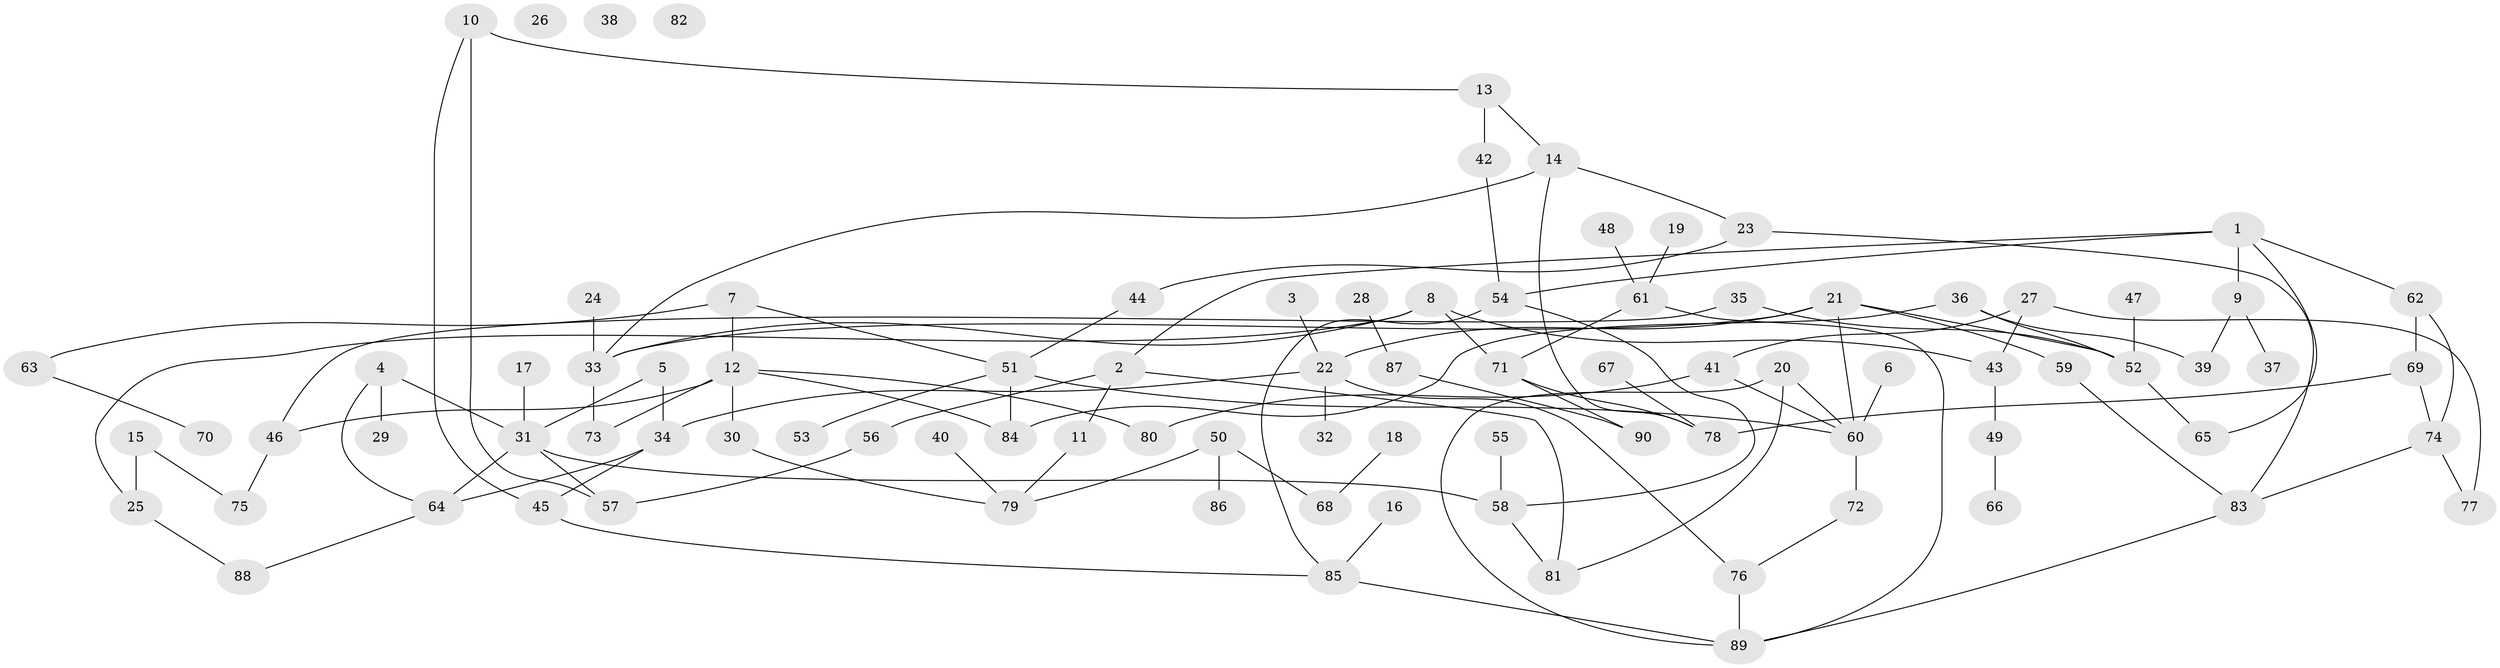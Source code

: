 // Generated by graph-tools (version 1.1) at 2025/33/03/09/25 02:33:35]
// undirected, 90 vertices, 118 edges
graph export_dot {
graph [start="1"]
  node [color=gray90,style=filled];
  1;
  2;
  3;
  4;
  5;
  6;
  7;
  8;
  9;
  10;
  11;
  12;
  13;
  14;
  15;
  16;
  17;
  18;
  19;
  20;
  21;
  22;
  23;
  24;
  25;
  26;
  27;
  28;
  29;
  30;
  31;
  32;
  33;
  34;
  35;
  36;
  37;
  38;
  39;
  40;
  41;
  42;
  43;
  44;
  45;
  46;
  47;
  48;
  49;
  50;
  51;
  52;
  53;
  54;
  55;
  56;
  57;
  58;
  59;
  60;
  61;
  62;
  63;
  64;
  65;
  66;
  67;
  68;
  69;
  70;
  71;
  72;
  73;
  74;
  75;
  76;
  77;
  78;
  79;
  80;
  81;
  82;
  83;
  84;
  85;
  86;
  87;
  88;
  89;
  90;
  1 -- 2;
  1 -- 9;
  1 -- 54;
  1 -- 62;
  1 -- 65;
  2 -- 11;
  2 -- 56;
  2 -- 81;
  3 -- 22;
  4 -- 29;
  4 -- 31;
  4 -- 64;
  5 -- 31;
  5 -- 34;
  6 -- 60;
  7 -- 12;
  7 -- 51;
  7 -- 63;
  8 -- 25;
  8 -- 33;
  8 -- 43;
  8 -- 71;
  9 -- 37;
  9 -- 39;
  10 -- 13;
  10 -- 45;
  10 -- 57;
  11 -- 79;
  12 -- 30;
  12 -- 46;
  12 -- 73;
  12 -- 80;
  12 -- 84;
  13 -- 14;
  13 -- 42;
  14 -- 23;
  14 -- 33;
  14 -- 78;
  15 -- 25;
  15 -- 75;
  16 -- 85;
  17 -- 31;
  18 -- 68;
  19 -- 61;
  20 -- 60;
  20 -- 81;
  20 -- 89;
  21 -- 22;
  21 -- 33;
  21 -- 52;
  21 -- 59;
  21 -- 60;
  22 -- 32;
  22 -- 34;
  22 -- 76;
  23 -- 44;
  23 -- 83;
  24 -- 33;
  25 -- 88;
  27 -- 41;
  27 -- 43;
  27 -- 77;
  28 -- 87;
  30 -- 79;
  31 -- 57;
  31 -- 58;
  31 -- 64;
  33 -- 73;
  34 -- 45;
  34 -- 64;
  35 -- 46;
  35 -- 52;
  36 -- 39;
  36 -- 52;
  36 -- 84;
  40 -- 79;
  41 -- 60;
  41 -- 80;
  42 -- 54;
  43 -- 49;
  44 -- 51;
  45 -- 85;
  46 -- 75;
  47 -- 52;
  48 -- 61;
  49 -- 66;
  50 -- 68;
  50 -- 79;
  50 -- 86;
  51 -- 53;
  51 -- 60;
  51 -- 84;
  52 -- 65;
  54 -- 58;
  54 -- 85;
  55 -- 58;
  56 -- 57;
  58 -- 81;
  59 -- 83;
  60 -- 72;
  61 -- 71;
  61 -- 89;
  62 -- 69;
  62 -- 74;
  63 -- 70;
  64 -- 88;
  67 -- 78;
  69 -- 74;
  69 -- 78;
  71 -- 78;
  71 -- 90;
  72 -- 76;
  74 -- 77;
  74 -- 83;
  76 -- 89;
  83 -- 89;
  85 -- 89;
  87 -- 90;
}
